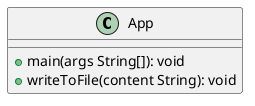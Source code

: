 @startuml

class App {
    +main(args String[]): void
    +writeToFile(content String): void
}

@enduml